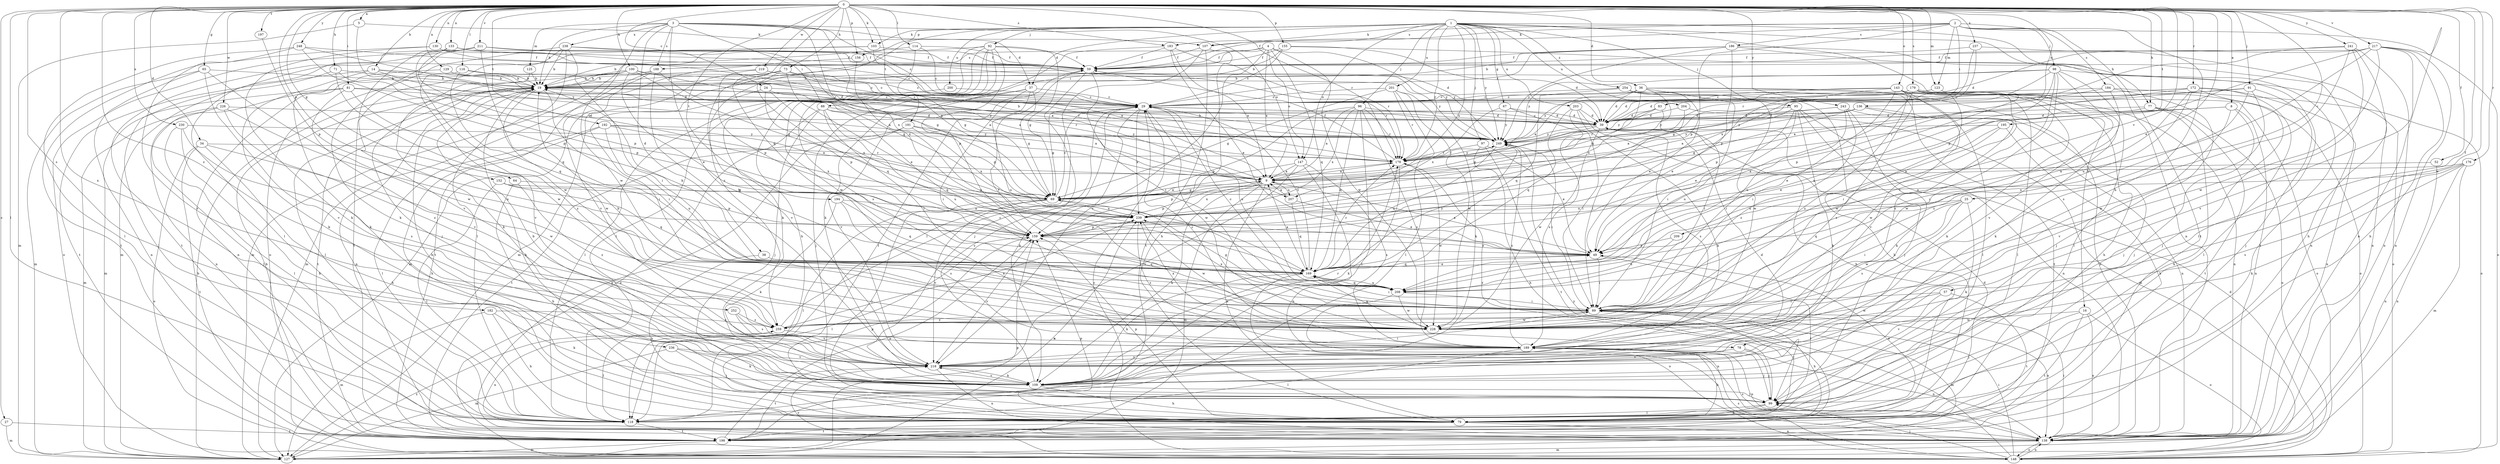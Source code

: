 strict digraph  {
0;
1;
2;
3;
4;
5;
8;
9;
14;
16;
19;
24;
25;
27;
29;
34;
36;
37;
38;
39;
49;
52;
57;
59;
64;
65;
67;
69;
71;
73;
77;
78;
79;
81;
83;
88;
89;
91;
92;
95;
96;
97;
98;
99;
100;
103;
107;
109;
114;
116;
118;
123;
125;
127;
129;
130;
133;
136;
138;
143;
147;
148;
152;
155;
156;
159;
169;
172;
176;
178;
179;
182;
183;
184;
186;
188;
189;
191;
192;
194;
195;
197;
198;
200;
201;
203;
204;
207;
208;
209;
211;
217;
218;
219;
226;
228;
230;
236;
237;
238;
239;
241;
243;
248;
249;
252;
254;
259;
0 -> 5  [label=a];
0 -> 8  [label=a];
0 -> 14  [label=b];
0 -> 24  [label=c];
0 -> 25  [label=c];
0 -> 27  [label=c];
0 -> 34  [label=d];
0 -> 36  [label=d];
0 -> 49  [label=e];
0 -> 52  [label=f];
0 -> 57  [label=f];
0 -> 64  [label=g];
0 -> 65  [label=g];
0 -> 71  [label=h];
0 -> 73  [label=h];
0 -> 77  [label=h];
0 -> 81  [label=i];
0 -> 91  [label=j];
0 -> 100  [label=k];
0 -> 103  [label=k];
0 -> 114  [label=l];
0 -> 116  [label=l];
0 -> 118  [label=l];
0 -> 123  [label=m];
0 -> 129  [label=n];
0 -> 130  [label=n];
0 -> 133  [label=n];
0 -> 136  [label=n];
0 -> 143  [label=o];
0 -> 152  [label=p];
0 -> 155  [label=p];
0 -> 156  [label=p];
0 -> 169  [label=q];
0 -> 172  [label=r];
0 -> 176  [label=r];
0 -> 178  [label=r];
0 -> 179  [label=s];
0 -> 182  [label=s];
0 -> 183  [label=s];
0 -> 191  [label=t];
0 -> 192  [label=t];
0 -> 194  [label=t];
0 -> 195  [label=t];
0 -> 197  [label=t];
0 -> 209  [label=v];
0 -> 211  [label=v];
0 -> 217  [label=v];
0 -> 219  [label=w];
0 -> 226  [label=w];
0 -> 228  [label=w];
0 -> 230  [label=x];
0 -> 236  [label=x];
0 -> 237  [label=x];
0 -> 241  [label=y];
0 -> 243  [label=y];
0 -> 248  [label=y];
0 -> 252  [label=z];
1 -> 16  [label=b];
1 -> 37  [label=d];
1 -> 67  [label=g];
1 -> 77  [label=h];
1 -> 92  [label=j];
1 -> 95  [label=j];
1 -> 96  [label=j];
1 -> 97  [label=j];
1 -> 103  [label=k];
1 -> 107  [label=k];
1 -> 138  [label=n];
1 -> 147  [label=o];
1 -> 156  [label=p];
1 -> 178  [label=r];
1 -> 200  [label=u];
1 -> 201  [label=u];
1 -> 203  [label=u];
1 -> 204  [label=u];
1 -> 207  [label=u];
1 -> 249  [label=y];
1 -> 254  [label=z];
1 -> 259  [label=z];
2 -> 59  [label=f];
2 -> 78  [label=h];
2 -> 83  [label=i];
2 -> 98  [label=j];
2 -> 107  [label=k];
2 -> 123  [label=m];
2 -> 138  [label=n];
2 -> 159  [label=p];
2 -> 183  [label=s];
2 -> 184  [label=s];
2 -> 186  [label=s];
2 -> 198  [label=t];
3 -> 19  [label=b];
3 -> 29  [label=c];
3 -> 37  [label=d];
3 -> 38  [label=d];
3 -> 69  [label=g];
3 -> 78  [label=h];
3 -> 88  [label=i];
3 -> 125  [label=m];
3 -> 147  [label=o];
3 -> 188  [label=s];
3 -> 228  [label=w];
3 -> 238  [label=x];
3 -> 239  [label=x];
4 -> 9  [label=a];
4 -> 59  [label=f];
4 -> 88  [label=i];
4 -> 147  [label=o];
4 -> 169  [label=q];
4 -> 188  [label=s];
4 -> 218  [label=v];
4 -> 228  [label=w];
4 -> 249  [label=y];
5 -> 107  [label=k];
5 -> 127  [label=m];
5 -> 207  [label=u];
8 -> 39  [label=d];
8 -> 99  [label=j];
8 -> 138  [label=n];
8 -> 178  [label=r];
8 -> 218  [label=v];
9 -> 69  [label=g];
9 -> 79  [label=h];
9 -> 109  [label=k];
9 -> 127  [label=m];
9 -> 159  [label=p];
9 -> 207  [label=u];
9 -> 239  [label=x];
14 -> 9  [label=a];
14 -> 19  [label=b];
14 -> 39  [label=d];
14 -> 109  [label=k];
14 -> 198  [label=t];
16 -> 99  [label=j];
16 -> 138  [label=n];
16 -> 148  [label=o];
16 -> 198  [label=t];
16 -> 228  [label=w];
19 -> 29  [label=c];
19 -> 79  [label=h];
19 -> 89  [label=i];
19 -> 118  [label=l];
19 -> 138  [label=n];
19 -> 198  [label=t];
19 -> 228  [label=w];
24 -> 29  [label=c];
24 -> 89  [label=i];
24 -> 159  [label=p];
24 -> 178  [label=r];
24 -> 239  [label=x];
25 -> 89  [label=i];
25 -> 109  [label=k];
25 -> 169  [label=q];
25 -> 189  [label=s];
25 -> 228  [label=w];
25 -> 239  [label=x];
27 -> 127  [label=m];
27 -> 198  [label=t];
29 -> 39  [label=d];
29 -> 69  [label=g];
29 -> 109  [label=k];
29 -> 208  [label=u];
29 -> 228  [label=w];
29 -> 239  [label=x];
34 -> 79  [label=h];
34 -> 148  [label=o];
34 -> 178  [label=r];
34 -> 198  [label=t];
34 -> 228  [label=w];
36 -> 9  [label=a];
36 -> 29  [label=c];
36 -> 39  [label=d];
36 -> 69  [label=g];
36 -> 89  [label=i];
36 -> 118  [label=l];
36 -> 138  [label=n];
36 -> 239  [label=x];
37 -> 29  [label=c];
37 -> 69  [label=g];
37 -> 89  [label=i];
37 -> 99  [label=j];
37 -> 208  [label=u];
37 -> 218  [label=v];
38 -> 79  [label=h];
38 -> 169  [label=q];
39 -> 19  [label=b];
39 -> 29  [label=c];
39 -> 69  [label=g];
39 -> 189  [label=s];
39 -> 228  [label=w];
39 -> 249  [label=y];
49 -> 9  [label=a];
49 -> 89  [label=i];
49 -> 118  [label=l];
49 -> 169  [label=q];
52 -> 9  [label=a];
52 -> 138  [label=n];
57 -> 89  [label=i];
57 -> 198  [label=t];
57 -> 218  [label=v];
57 -> 228  [label=w];
59 -> 19  [label=b];
59 -> 89  [label=i];
59 -> 99  [label=j];
59 -> 178  [label=r];
64 -> 69  [label=g];
64 -> 79  [label=h];
64 -> 259  [label=z];
65 -> 19  [label=b];
65 -> 127  [label=m];
65 -> 138  [label=n];
65 -> 218  [label=v];
65 -> 228  [label=w];
67 -> 39  [label=d];
67 -> 189  [label=s];
67 -> 239  [label=x];
67 -> 249  [label=y];
69 -> 9  [label=a];
69 -> 29  [label=c];
69 -> 99  [label=j];
69 -> 118  [label=l];
69 -> 178  [label=r];
69 -> 218  [label=v];
69 -> 239  [label=x];
71 -> 19  [label=b];
71 -> 118  [label=l];
71 -> 159  [label=p];
71 -> 228  [label=w];
73 -> 19  [label=b];
73 -> 29  [label=c];
73 -> 49  [label=e];
73 -> 127  [label=m];
73 -> 169  [label=q];
73 -> 218  [label=v];
73 -> 249  [label=y];
77 -> 39  [label=d];
77 -> 49  [label=e];
77 -> 79  [label=h];
77 -> 148  [label=o];
77 -> 198  [label=t];
78 -> 99  [label=j];
78 -> 138  [label=n];
78 -> 218  [label=v];
79 -> 19  [label=b];
79 -> 49  [label=e];
79 -> 59  [label=f];
79 -> 138  [label=n];
79 -> 159  [label=p];
79 -> 198  [label=t];
81 -> 29  [label=c];
81 -> 127  [label=m];
81 -> 138  [label=n];
81 -> 218  [label=v];
81 -> 249  [label=y];
81 -> 259  [label=z];
83 -> 39  [label=d];
83 -> 89  [label=i];
83 -> 178  [label=r];
83 -> 249  [label=y];
88 -> 9  [label=a];
88 -> 39  [label=d];
88 -> 89  [label=i];
88 -> 99  [label=j];
88 -> 148  [label=o];
88 -> 169  [label=q];
88 -> 208  [label=u];
89 -> 59  [label=f];
89 -> 69  [label=g];
89 -> 79  [label=h];
89 -> 99  [label=j];
89 -> 127  [label=m];
89 -> 138  [label=n];
89 -> 228  [label=w];
89 -> 239  [label=x];
89 -> 259  [label=z];
91 -> 9  [label=a];
91 -> 29  [label=c];
91 -> 99  [label=j];
91 -> 208  [label=u];
91 -> 228  [label=w];
92 -> 59  [label=f];
92 -> 69  [label=g];
92 -> 79  [label=h];
92 -> 109  [label=k];
92 -> 118  [label=l];
92 -> 127  [label=m];
92 -> 159  [label=p];
92 -> 189  [label=s];
92 -> 228  [label=w];
95 -> 9  [label=a];
95 -> 39  [label=d];
95 -> 49  [label=e];
95 -> 99  [label=j];
95 -> 109  [label=k];
95 -> 138  [label=n];
95 -> 208  [label=u];
96 -> 9  [label=a];
96 -> 39  [label=d];
96 -> 118  [label=l];
96 -> 159  [label=p];
96 -> 169  [label=q];
96 -> 178  [label=r];
96 -> 189  [label=s];
96 -> 239  [label=x];
97 -> 49  [label=e];
97 -> 79  [label=h];
97 -> 178  [label=r];
97 -> 198  [label=t];
98 -> 19  [label=b];
98 -> 69  [label=g];
98 -> 89  [label=i];
98 -> 118  [label=l];
98 -> 148  [label=o];
98 -> 189  [label=s];
98 -> 208  [label=u];
98 -> 218  [label=v];
98 -> 249  [label=y];
99 -> 79  [label=h];
99 -> 118  [label=l];
99 -> 178  [label=r];
100 -> 9  [label=a];
100 -> 19  [label=b];
100 -> 49  [label=e];
100 -> 69  [label=g];
100 -> 99  [label=j];
100 -> 138  [label=n];
100 -> 178  [label=r];
103 -> 9  [label=a];
103 -> 19  [label=b];
103 -> 59  [label=f];
103 -> 127  [label=m];
107 -> 59  [label=f];
107 -> 79  [label=h];
107 -> 118  [label=l];
107 -> 198  [label=t];
109 -> 19  [label=b];
109 -> 29  [label=c];
109 -> 39  [label=d];
109 -> 79  [label=h];
109 -> 99  [label=j];
109 -> 178  [label=r];
109 -> 218  [label=v];
114 -> 29  [label=c];
114 -> 59  [label=f];
114 -> 69  [label=g];
114 -> 127  [label=m];
116 -> 19  [label=b];
116 -> 29  [label=c];
116 -> 169  [label=q];
116 -> 218  [label=v];
118 -> 159  [label=p];
118 -> 198  [label=t];
123 -> 29  [label=c];
123 -> 39  [label=d];
123 -> 109  [label=k];
123 -> 148  [label=o];
123 -> 208  [label=u];
125 -> 19  [label=b];
125 -> 109  [label=k];
127 -> 19  [label=b];
127 -> 159  [label=p];
127 -> 239  [label=x];
127 -> 259  [label=z];
129 -> 9  [label=a];
129 -> 19  [label=b];
129 -> 39  [label=d];
129 -> 109  [label=k];
130 -> 9  [label=a];
130 -> 59  [label=f];
130 -> 109  [label=k];
130 -> 198  [label=t];
130 -> 249  [label=y];
133 -> 29  [label=c];
133 -> 59  [label=f];
133 -> 148  [label=o];
133 -> 159  [label=p];
133 -> 218  [label=v];
133 -> 228  [label=w];
136 -> 9  [label=a];
136 -> 39  [label=d];
136 -> 69  [label=g];
136 -> 99  [label=j];
136 -> 228  [label=w];
136 -> 249  [label=y];
138 -> 89  [label=i];
138 -> 127  [label=m];
138 -> 148  [label=o];
138 -> 159  [label=p];
138 -> 189  [label=s];
143 -> 29  [label=c];
143 -> 49  [label=e];
143 -> 89  [label=i];
143 -> 118  [label=l];
143 -> 138  [label=n];
143 -> 189  [label=s];
143 -> 218  [label=v];
143 -> 249  [label=y];
143 -> 259  [label=z];
147 -> 9  [label=a];
147 -> 138  [label=n];
147 -> 159  [label=p];
147 -> 189  [label=s];
147 -> 218  [label=v];
148 -> 29  [label=c];
148 -> 39  [label=d];
148 -> 89  [label=i];
148 -> 99  [label=j];
148 -> 138  [label=n];
148 -> 189  [label=s];
148 -> 218  [label=v];
148 -> 249  [label=y];
152 -> 69  [label=g];
152 -> 118  [label=l];
152 -> 159  [label=p];
152 -> 169  [label=q];
155 -> 19  [label=b];
155 -> 29  [label=c];
155 -> 39  [label=d];
155 -> 59  [label=f];
155 -> 118  [label=l];
156 -> 218  [label=v];
156 -> 239  [label=x];
159 -> 49  [label=e];
159 -> 118  [label=l];
159 -> 218  [label=v];
169 -> 9  [label=a];
169 -> 19  [label=b];
169 -> 29  [label=c];
169 -> 49  [label=e];
169 -> 89  [label=i];
169 -> 109  [label=k];
169 -> 148  [label=o];
169 -> 178  [label=r];
169 -> 208  [label=u];
169 -> 249  [label=y];
172 -> 29  [label=c];
172 -> 39  [label=d];
172 -> 89  [label=i];
172 -> 99  [label=j];
172 -> 118  [label=l];
172 -> 138  [label=n];
172 -> 159  [label=p];
172 -> 259  [label=z];
176 -> 9  [label=a];
176 -> 109  [label=k];
176 -> 127  [label=m];
176 -> 138  [label=n];
176 -> 189  [label=s];
176 -> 239  [label=x];
178 -> 9  [label=a];
178 -> 59  [label=f];
178 -> 109  [label=k];
178 -> 228  [label=w];
178 -> 249  [label=y];
179 -> 29  [label=c];
179 -> 49  [label=e];
179 -> 79  [label=h];
179 -> 89  [label=i];
179 -> 109  [label=k];
179 -> 148  [label=o];
179 -> 228  [label=w];
182 -> 79  [label=h];
182 -> 109  [label=k];
182 -> 127  [label=m];
182 -> 259  [label=z];
183 -> 9  [label=a];
183 -> 49  [label=e];
183 -> 59  [label=f];
183 -> 109  [label=k];
183 -> 178  [label=r];
184 -> 29  [label=c];
184 -> 99  [label=j];
184 -> 148  [label=o];
184 -> 159  [label=p];
184 -> 228  [label=w];
186 -> 19  [label=b];
186 -> 29  [label=c];
186 -> 59  [label=f];
186 -> 138  [label=n];
186 -> 159  [label=p];
186 -> 198  [label=t];
186 -> 249  [label=y];
188 -> 19  [label=b];
188 -> 69  [label=g];
188 -> 127  [label=m];
188 -> 198  [label=t];
188 -> 218  [label=v];
189 -> 29  [label=c];
189 -> 79  [label=h];
189 -> 99  [label=j];
189 -> 118  [label=l];
189 -> 138  [label=n];
189 -> 218  [label=v];
189 -> 249  [label=y];
191 -> 69  [label=g];
191 -> 138  [label=n];
191 -> 198  [label=t];
191 -> 239  [label=x];
191 -> 249  [label=y];
192 -> 9  [label=a];
192 -> 79  [label=h];
192 -> 118  [label=l];
192 -> 208  [label=u];
192 -> 239  [label=x];
192 -> 249  [label=y];
194 -> 109  [label=k];
194 -> 169  [label=q];
194 -> 189  [label=s];
194 -> 239  [label=x];
195 -> 49  [label=e];
195 -> 79  [label=h];
195 -> 208  [label=u];
195 -> 249  [label=y];
197 -> 159  [label=p];
198 -> 19  [label=b];
198 -> 39  [label=d];
198 -> 127  [label=m];
198 -> 159  [label=p];
200 -> 29  [label=c];
200 -> 118  [label=l];
201 -> 29  [label=c];
201 -> 69  [label=g];
201 -> 109  [label=k];
201 -> 118  [label=l];
201 -> 178  [label=r];
201 -> 228  [label=w];
203 -> 39  [label=d];
203 -> 79  [label=h];
203 -> 89  [label=i];
203 -> 109  [label=k];
203 -> 169  [label=q];
204 -> 39  [label=d];
204 -> 89  [label=i];
204 -> 127  [label=m];
207 -> 9  [label=a];
207 -> 49  [label=e];
207 -> 169  [label=q];
208 -> 29  [label=c];
208 -> 89  [label=i];
208 -> 138  [label=n];
208 -> 169  [label=q];
208 -> 228  [label=w];
209 -> 49  [label=e];
209 -> 208  [label=u];
211 -> 39  [label=d];
211 -> 59  [label=f];
211 -> 109  [label=k];
211 -> 118  [label=l];
211 -> 169  [label=q];
211 -> 198  [label=t];
217 -> 39  [label=d];
217 -> 59  [label=f];
217 -> 79  [label=h];
217 -> 138  [label=n];
217 -> 148  [label=o];
217 -> 159  [label=p];
217 -> 208  [label=u];
217 -> 218  [label=v];
217 -> 228  [label=w];
218 -> 89  [label=i];
218 -> 109  [label=k];
218 -> 138  [label=n];
218 -> 198  [label=t];
219 -> 19  [label=b];
219 -> 29  [label=c];
219 -> 159  [label=p];
219 -> 178  [label=r];
226 -> 39  [label=d];
226 -> 118  [label=l];
226 -> 127  [label=m];
226 -> 208  [label=u];
226 -> 259  [label=z];
228 -> 19  [label=b];
228 -> 169  [label=q];
228 -> 239  [label=x];
230 -> 79  [label=h];
230 -> 118  [label=l];
230 -> 189  [label=s];
230 -> 249  [label=y];
236 -> 99  [label=j];
236 -> 109  [label=k];
236 -> 127  [label=m];
236 -> 218  [label=v];
237 -> 59  [label=f];
237 -> 138  [label=n];
237 -> 178  [label=r];
237 -> 239  [label=x];
238 -> 19  [label=b];
238 -> 59  [label=f];
238 -> 69  [label=g];
238 -> 89  [label=i];
238 -> 118  [label=l];
238 -> 148  [label=o];
238 -> 198  [label=t];
239 -> 159  [label=p];
239 -> 189  [label=s];
239 -> 228  [label=w];
241 -> 59  [label=f];
241 -> 79  [label=h];
241 -> 138  [label=n];
241 -> 178  [label=r];
241 -> 189  [label=s];
241 -> 218  [label=v];
243 -> 39  [label=d];
243 -> 89  [label=i];
243 -> 109  [label=k];
243 -> 138  [label=n];
243 -> 249  [label=y];
243 -> 259  [label=z];
248 -> 59  [label=f];
248 -> 118  [label=l];
248 -> 159  [label=p];
248 -> 218  [label=v];
248 -> 249  [label=y];
249 -> 19  [label=b];
249 -> 89  [label=i];
249 -> 169  [label=q];
249 -> 178  [label=r];
252 -> 189  [label=s];
252 -> 218  [label=v];
252 -> 259  [label=z];
254 -> 29  [label=c];
254 -> 49  [label=e];
254 -> 79  [label=h];
254 -> 169  [label=q];
254 -> 198  [label=t];
254 -> 228  [label=w];
259 -> 29  [label=c];
259 -> 118  [label=l];
259 -> 138  [label=n];
259 -> 189  [label=s];
259 -> 239  [label=x];
}
